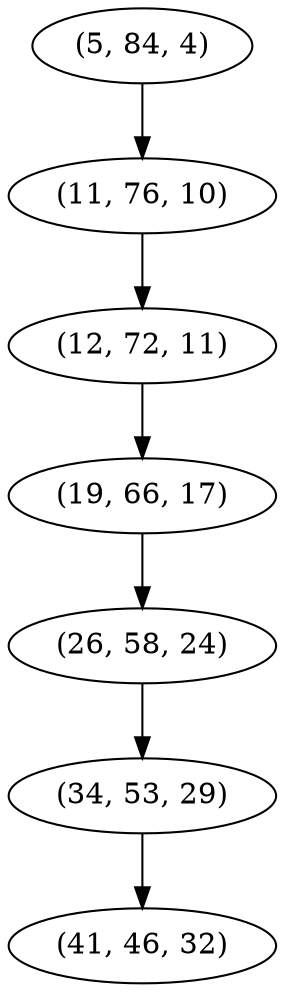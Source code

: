 digraph tree {
    "(5, 84, 4)";
    "(11, 76, 10)";
    "(12, 72, 11)";
    "(19, 66, 17)";
    "(26, 58, 24)";
    "(34, 53, 29)";
    "(41, 46, 32)";
    "(5, 84, 4)" -> "(11, 76, 10)";
    "(11, 76, 10)" -> "(12, 72, 11)";
    "(12, 72, 11)" -> "(19, 66, 17)";
    "(19, 66, 17)" -> "(26, 58, 24)";
    "(26, 58, 24)" -> "(34, 53, 29)";
    "(34, 53, 29)" -> "(41, 46, 32)";
}
